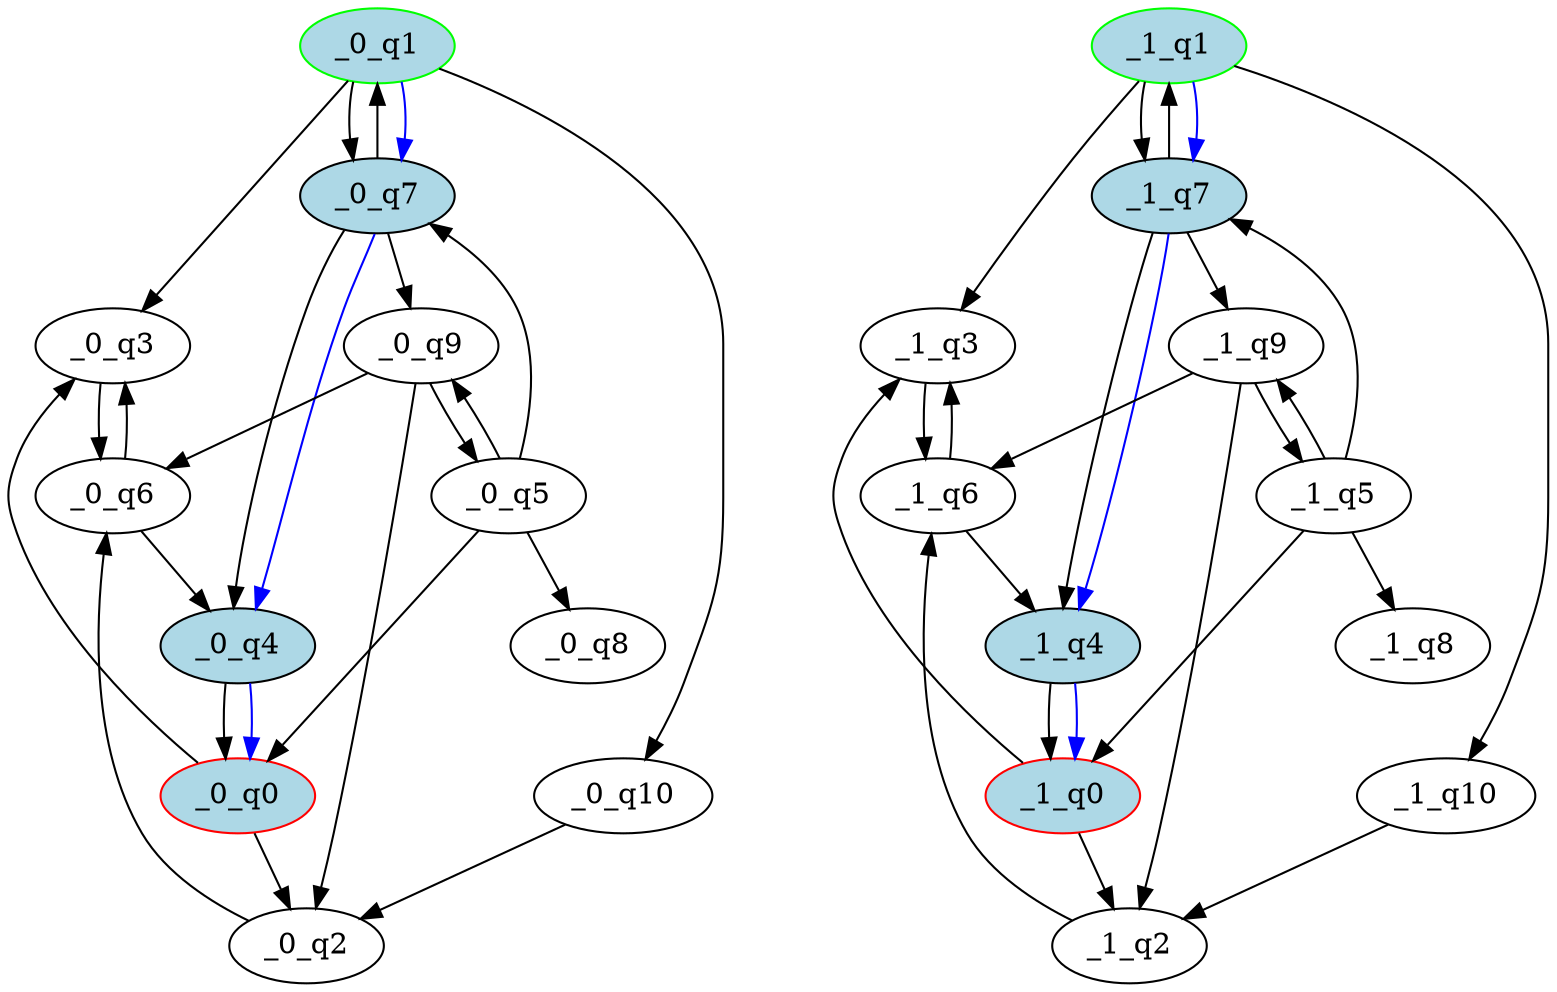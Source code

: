 digraph result {
_0_q1 [initial=1,color=green][style=filled,fillcolor=lightblue];
_0_q0 [final=1,color=red][style=filled,fillcolor=lightblue];
_0_q1;
_0_q0;
_0_q2;
_0_q3;
_0_q7 [style=filled,fillcolor=lightblue];
_0_q10;
_0_q6;
_0_q4;
_0_q5;
_0_q8;
_0_q9;
_0_q1;
_0_q0;
_0_q2;
_0_q3;
_0_q7;
_0_q10;
_0_q6;
_0_q4 [style=filled,fillcolor=lightblue];
_0_q5;
_0_q8;
_0_q9;
_0_q1 -> _0_q3;
_0_q1 -> _0_q7;
_0_q1 -> _0_q10;
_0_q0 -> _0_q2;
_0_q0 -> _0_q3;
_0_q2 -> _0_q6;
_0_q3 -> _0_q6;
_0_q7 -> _0_q1;
_0_q7 -> _0_q4;
_0_q7 -> _0_q9;
_0_q10 -> _0_q2;
_0_q6 -> _0_q3;
_0_q6 -> _0_q4;
_0_q4 -> _0_q0;
_0_q5 -> _0_q0;
_0_q5 -> _0_q7;
_0_q5 -> _0_q8;
_0_q5 -> _0_q9;
_0_q9 -> _0_q2;
_0_q9 -> _0_q6;
_0_q9 -> _0_q5;
_0_q1 -> _0_q7 [color=blue];
_0_q7 -> _0_q4 [color=blue];
_0_q4 -> _0_q0 [color=blue];
_0_q0;
_1_q1 [initial=1,color=green][style=filled,fillcolor=lightblue];
_1_q0 [final=1,color=red][style=filled,fillcolor=lightblue];
_1_q1;
_1_q0;
_1_q2;
_1_q3;
_1_q7 [style=filled,fillcolor=lightblue];
_1_q10;
_1_q6;
_1_q4;
_1_q5;
_1_q8;
_1_q9;
_1_q1;
_1_q0;
_1_q2;
_1_q3;
_1_q7;
_1_q10;
_1_q6;
_1_q4 [style=filled,fillcolor=lightblue];
_1_q5;
_1_q8;
_1_q9;
_1_q1 -> _1_q3;
_1_q1 -> _1_q7;
_1_q1 -> _1_q10;
_1_q0 -> _1_q2;
_1_q0 -> _1_q3;
_1_q2 -> _1_q6;
_1_q3 -> _1_q6;
_1_q7 -> _1_q1;
_1_q7 -> _1_q4;
_1_q7 -> _1_q9;
_1_q10 -> _1_q2;
_1_q6 -> _1_q3;
_1_q6 -> _1_q4;
_1_q4 -> _1_q0;
_1_q5 -> _1_q0;
_1_q5 -> _1_q7;
_1_q5 -> _1_q8;
_1_q5 -> _1_q9;
_1_q9 -> _1_q2;
_1_q9 -> _1_q6;
_1_q9 -> _1_q5;
_1_q1 -> _1_q7 [color=blue];
_1_q7 -> _1_q4 [color=blue];
_1_q4 -> _1_q0 [color=blue];
_1_q0;
}